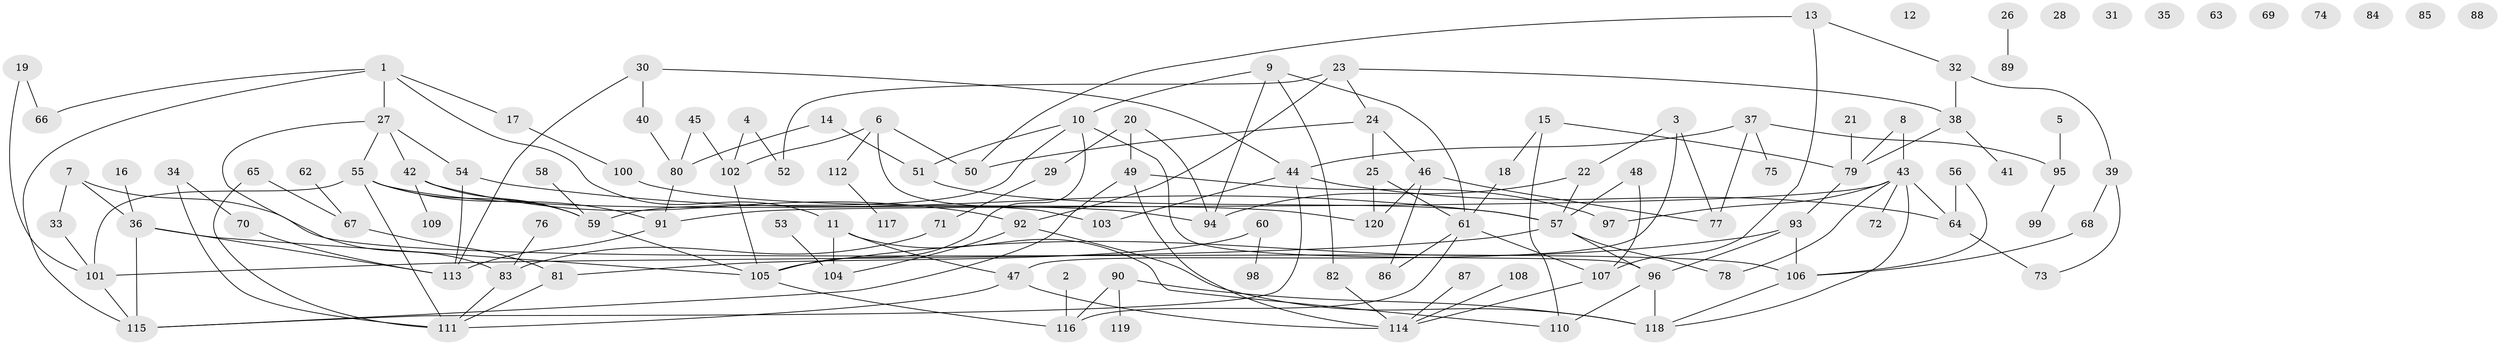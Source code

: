 // coarse degree distribution, {12: 0.020833333333333332, 1: 0.1875, 7: 0.041666666666666664, 2: 0.08333333333333333, 6: 0.041666666666666664, 3: 0.125, 8: 0.08333333333333333, 10: 0.020833333333333332, 0: 0.22916666666666666, 4: 0.125, 5: 0.020833333333333332, 14: 0.020833333333333332}
// Generated by graph-tools (version 1.1) at 2025/16/03/04/25 18:16:29]
// undirected, 120 vertices, 166 edges
graph export_dot {
graph [start="1"]
  node [color=gray90,style=filled];
  1;
  2;
  3;
  4;
  5;
  6;
  7;
  8;
  9;
  10;
  11;
  12;
  13;
  14;
  15;
  16;
  17;
  18;
  19;
  20;
  21;
  22;
  23;
  24;
  25;
  26;
  27;
  28;
  29;
  30;
  31;
  32;
  33;
  34;
  35;
  36;
  37;
  38;
  39;
  40;
  41;
  42;
  43;
  44;
  45;
  46;
  47;
  48;
  49;
  50;
  51;
  52;
  53;
  54;
  55;
  56;
  57;
  58;
  59;
  60;
  61;
  62;
  63;
  64;
  65;
  66;
  67;
  68;
  69;
  70;
  71;
  72;
  73;
  74;
  75;
  76;
  77;
  78;
  79;
  80;
  81;
  82;
  83;
  84;
  85;
  86;
  87;
  88;
  89;
  90;
  91;
  92;
  93;
  94;
  95;
  96;
  97;
  98;
  99;
  100;
  101;
  102;
  103;
  104;
  105;
  106;
  107;
  108;
  109;
  110;
  111;
  112;
  113;
  114;
  115;
  116;
  117;
  118;
  119;
  120;
  1 -- 11;
  1 -- 17;
  1 -- 27;
  1 -- 66;
  1 -- 115;
  2 -- 116;
  3 -- 22;
  3 -- 47;
  3 -- 77;
  4 -- 52;
  4 -- 102;
  5 -- 95;
  6 -- 50;
  6 -- 102;
  6 -- 103;
  6 -- 112;
  7 -- 33;
  7 -- 36;
  7 -- 106;
  8 -- 43;
  8 -- 79;
  9 -- 10;
  9 -- 61;
  9 -- 82;
  9 -- 94;
  10 -- 51;
  10 -- 59;
  10 -- 96;
  10 -- 105;
  11 -- 47;
  11 -- 104;
  11 -- 110;
  13 -- 32;
  13 -- 50;
  13 -- 107;
  14 -- 51;
  14 -- 80;
  15 -- 18;
  15 -- 79;
  15 -- 110;
  16 -- 36;
  17 -- 100;
  18 -- 61;
  19 -- 66;
  19 -- 101;
  20 -- 29;
  20 -- 49;
  20 -- 94;
  21 -- 79;
  22 -- 57;
  22 -- 94;
  23 -- 24;
  23 -- 38;
  23 -- 52;
  23 -- 92;
  24 -- 25;
  24 -- 46;
  24 -- 50;
  25 -- 61;
  25 -- 120;
  26 -- 89;
  27 -- 42;
  27 -- 54;
  27 -- 55;
  27 -- 83;
  29 -- 71;
  30 -- 40;
  30 -- 44;
  30 -- 113;
  32 -- 38;
  32 -- 39;
  33 -- 101;
  34 -- 70;
  34 -- 111;
  36 -- 105;
  36 -- 113;
  36 -- 115;
  37 -- 44;
  37 -- 75;
  37 -- 77;
  37 -- 95;
  38 -- 41;
  38 -- 79;
  39 -- 68;
  39 -- 73;
  40 -- 80;
  42 -- 59;
  42 -- 92;
  42 -- 109;
  43 -- 64;
  43 -- 72;
  43 -- 78;
  43 -- 91;
  43 -- 97;
  43 -- 118;
  44 -- 64;
  44 -- 103;
  44 -- 115;
  45 -- 80;
  45 -- 102;
  46 -- 77;
  46 -- 86;
  46 -- 120;
  47 -- 111;
  47 -- 114;
  48 -- 57;
  48 -- 107;
  49 -- 97;
  49 -- 114;
  49 -- 115;
  51 -- 57;
  53 -- 104;
  54 -- 57;
  54 -- 113;
  55 -- 59;
  55 -- 91;
  55 -- 94;
  55 -- 101;
  55 -- 111;
  56 -- 64;
  56 -- 106;
  57 -- 78;
  57 -- 96;
  57 -- 101;
  58 -- 59;
  59 -- 105;
  60 -- 81;
  60 -- 98;
  61 -- 86;
  61 -- 107;
  61 -- 116;
  62 -- 67;
  64 -- 73;
  65 -- 67;
  65 -- 111;
  67 -- 81;
  68 -- 106;
  70 -- 113;
  71 -- 83;
  76 -- 83;
  79 -- 93;
  80 -- 91;
  81 -- 111;
  82 -- 114;
  83 -- 111;
  87 -- 114;
  90 -- 116;
  90 -- 118;
  90 -- 119;
  91 -- 113;
  92 -- 104;
  92 -- 118;
  93 -- 96;
  93 -- 105;
  93 -- 106;
  95 -- 99;
  96 -- 110;
  96 -- 118;
  100 -- 120;
  101 -- 115;
  102 -- 105;
  105 -- 116;
  106 -- 118;
  107 -- 114;
  108 -- 114;
  112 -- 117;
}
